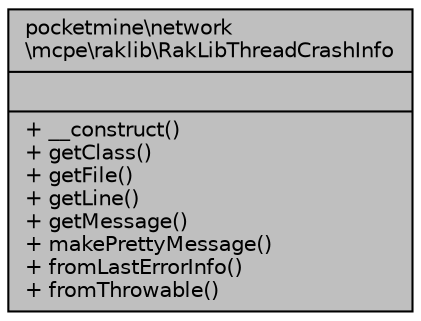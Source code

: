 digraph "pocketmine\network\mcpe\raklib\RakLibThreadCrashInfo"
{
 // INTERACTIVE_SVG=YES
 // LATEX_PDF_SIZE
  edge [fontname="Helvetica",fontsize="10",labelfontname="Helvetica",labelfontsize="10"];
  node [fontname="Helvetica",fontsize="10",shape=record];
  Node1 [label="{pocketmine\\network\l\\mcpe\\raklib\\RakLibThreadCrashInfo\n||+ __construct()\l+ getClass()\l+ getFile()\l+ getLine()\l+ getMessage()\l+ makePrettyMessage()\l+ fromLastErrorInfo()\l+ fromThrowable()\l}",height=0.2,width=0.4,color="black", fillcolor="grey75", style="filled", fontcolor="black",tooltip=" "];
}
